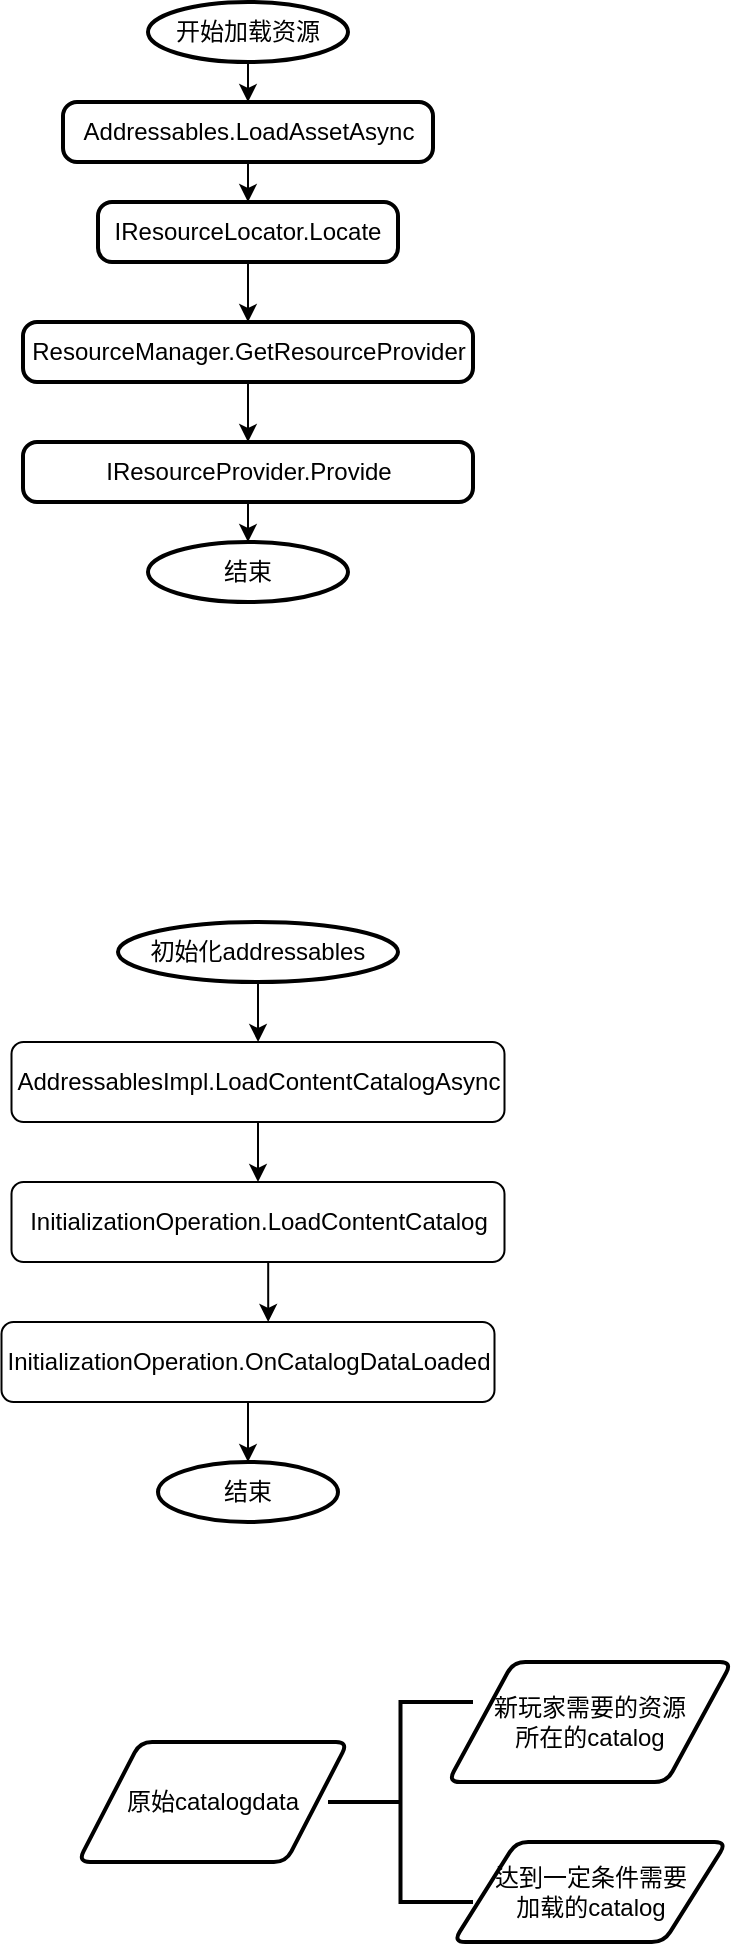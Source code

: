 <mxfile version="22.0.4" type="github">
  <diagram name="Page-1" id="2YBvvXClWsGukQMizWep">
    <mxGraphModel dx="606" dy="401" grid="1" gridSize="10" guides="1" tooltips="1" connect="1" arrows="1" fold="1" page="1" pageScale="1" pageWidth="850" pageHeight="1100" math="0" shadow="0">
      <root>
        <mxCell id="0" />
        <mxCell id="1" parent="0" />
        <mxCell id="EF8peyVJ7aTUI04MwaTn-17" style="edgeStyle=orthogonalEdgeStyle;rounded=0;orthogonalLoop=1;jettySize=auto;html=1;exitX=0.5;exitY=1;exitDx=0;exitDy=0;exitPerimeter=0;entryX=0.5;entryY=0;entryDx=0;entryDy=0;" parent="1" source="EF8peyVJ7aTUI04MwaTn-8" target="EF8peyVJ7aTUI04MwaTn-20" edge="1">
          <mxGeometry relative="1" as="geometry">
            <mxPoint x="200" y="120" as="targetPoint" />
          </mxGeometry>
        </mxCell>
        <mxCell id="EF8peyVJ7aTUI04MwaTn-8" value="开始加载资源" style="strokeWidth=2;html=1;shape=mxgraph.flowchart.start_1;whiteSpace=wrap;" parent="1" vertex="1">
          <mxGeometry x="150" y="20" width="100" height="30" as="geometry" />
        </mxCell>
        <mxCell id="EF8peyVJ7aTUI04MwaTn-18" style="edgeStyle=orthogonalEdgeStyle;rounded=0;orthogonalLoop=1;jettySize=auto;html=1;exitX=0.5;exitY=1;exitDx=0;exitDy=0;" parent="1" source="EF8peyVJ7aTUI04MwaTn-10" target="EF8peyVJ7aTUI04MwaTn-14" edge="1">
          <mxGeometry relative="1" as="geometry" />
        </mxCell>
        <mxCell id="EF8peyVJ7aTUI04MwaTn-10" value="IResourceLocator.Locate" style="rounded=1;whiteSpace=wrap;html=1;absoluteArcSize=1;arcSize=14;strokeWidth=2;" parent="1" vertex="1">
          <mxGeometry x="125" y="120" width="150" height="30" as="geometry" />
        </mxCell>
        <mxCell id="EF8peyVJ7aTUI04MwaTn-19" style="edgeStyle=orthogonalEdgeStyle;rounded=0;orthogonalLoop=1;jettySize=auto;html=1;exitX=0.5;exitY=1;exitDx=0;exitDy=0;" parent="1" source="EF8peyVJ7aTUI04MwaTn-14" target="EF8peyVJ7aTUI04MwaTn-16" edge="1">
          <mxGeometry relative="1" as="geometry" />
        </mxCell>
        <mxCell id="EF8peyVJ7aTUI04MwaTn-14" value="ResourceManager.GetResourceProvider" style="rounded=1;whiteSpace=wrap;html=1;absoluteArcSize=1;arcSize=14;strokeWidth=2;" parent="1" vertex="1">
          <mxGeometry x="87.5" y="180" width="225" height="30" as="geometry" />
        </mxCell>
        <mxCell id="EF8peyVJ7aTUI04MwaTn-16" value="IResourceProvider.Provide" style="rounded=1;whiteSpace=wrap;html=1;absoluteArcSize=1;arcSize=14;strokeWidth=2;" parent="1" vertex="1">
          <mxGeometry x="87.5" y="240" width="225" height="30" as="geometry" />
        </mxCell>
        <mxCell id="EF8peyVJ7aTUI04MwaTn-22" style="edgeStyle=orthogonalEdgeStyle;rounded=0;orthogonalLoop=1;jettySize=auto;html=1;exitX=0.5;exitY=1;exitDx=0;exitDy=0;entryX=0.5;entryY=0;entryDx=0;entryDy=0;" parent="1" source="EF8peyVJ7aTUI04MwaTn-20" target="EF8peyVJ7aTUI04MwaTn-10" edge="1">
          <mxGeometry relative="1" as="geometry" />
        </mxCell>
        <mxCell id="EF8peyVJ7aTUI04MwaTn-20" value="Addressables.LoadAssetAsync" style="rounded=1;whiteSpace=wrap;html=1;absoluteArcSize=1;arcSize=14;strokeWidth=2;" parent="1" vertex="1">
          <mxGeometry x="107.5" y="70" width="185" height="30" as="geometry" />
        </mxCell>
        <mxCell id="EF8peyVJ7aTUI04MwaTn-23" value="结束" style="strokeWidth=2;html=1;shape=mxgraph.flowchart.start_1;whiteSpace=wrap;" parent="1" vertex="1">
          <mxGeometry x="150" y="290" width="100" height="30" as="geometry" />
        </mxCell>
        <mxCell id="EF8peyVJ7aTUI04MwaTn-24" style="edgeStyle=orthogonalEdgeStyle;rounded=0;orthogonalLoop=1;jettySize=auto;html=1;exitX=0.5;exitY=1;exitDx=0;exitDy=0;entryX=0.5;entryY=0;entryDx=0;entryDy=0;entryPerimeter=0;" parent="1" source="EF8peyVJ7aTUI04MwaTn-16" target="EF8peyVJ7aTUI04MwaTn-23" edge="1">
          <mxGeometry relative="1" as="geometry" />
        </mxCell>
        <mxCell id="JVUWUl7LgnXs22Qznziy-6" style="edgeStyle=orthogonalEdgeStyle;rounded=0;orthogonalLoop=1;jettySize=auto;html=1;exitX=0.5;exitY=1;exitDx=0;exitDy=0;exitPerimeter=0;" edge="1" parent="1" source="JVUWUl7LgnXs22Qznziy-1" target="JVUWUl7LgnXs22Qznziy-2">
          <mxGeometry relative="1" as="geometry" />
        </mxCell>
        <mxCell id="JVUWUl7LgnXs22Qznziy-1" value="初始化addressables" style="strokeWidth=2;html=1;shape=mxgraph.flowchart.start_1;whiteSpace=wrap;" vertex="1" parent="1">
          <mxGeometry x="135" y="480" width="140" height="30" as="geometry" />
        </mxCell>
        <mxCell id="JVUWUl7LgnXs22Qznziy-7" style="edgeStyle=orthogonalEdgeStyle;rounded=0;orthogonalLoop=1;jettySize=auto;html=1;exitX=0.5;exitY=1;exitDx=0;exitDy=0;entryX=0.5;entryY=0;entryDx=0;entryDy=0;" edge="1" parent="1" source="JVUWUl7LgnXs22Qznziy-2" target="JVUWUl7LgnXs22Qznziy-3">
          <mxGeometry relative="1" as="geometry" />
        </mxCell>
        <mxCell id="JVUWUl7LgnXs22Qznziy-2" value="AddressablesImpl.LoadContentCatalogAsync" style="rounded=1;whiteSpace=wrap;html=1;" vertex="1" parent="1">
          <mxGeometry x="81.75" y="540" width="246.5" height="40" as="geometry" />
        </mxCell>
        <mxCell id="JVUWUl7LgnXs22Qznziy-3" value="InitializationOperation.LoadContentCatalog" style="rounded=1;whiteSpace=wrap;html=1;" vertex="1" parent="1">
          <mxGeometry x="81.75" y="610" width="246.5" height="40" as="geometry" />
        </mxCell>
        <mxCell id="JVUWUl7LgnXs22Qznziy-4" value="InitializationOperation.OnCatalogDataLoaded" style="rounded=1;whiteSpace=wrap;html=1;" vertex="1" parent="1">
          <mxGeometry x="76.75" y="680" width="246.5" height="40" as="geometry" />
        </mxCell>
        <mxCell id="JVUWUl7LgnXs22Qznziy-5" value="结束" style="strokeWidth=2;html=1;shape=mxgraph.flowchart.start_1;whiteSpace=wrap;" vertex="1" parent="1">
          <mxGeometry x="155" y="750" width="90" height="30" as="geometry" />
        </mxCell>
        <mxCell id="JVUWUl7LgnXs22Qznziy-11" style="edgeStyle=orthogonalEdgeStyle;rounded=0;orthogonalLoop=1;jettySize=auto;html=1;exitX=0.5;exitY=1;exitDx=0;exitDy=0;entryX=0.541;entryY=0;entryDx=0;entryDy=0;entryPerimeter=0;" edge="1" parent="1" source="JVUWUl7LgnXs22Qznziy-3" target="JVUWUl7LgnXs22Qznziy-4">
          <mxGeometry relative="1" as="geometry" />
        </mxCell>
        <mxCell id="JVUWUl7LgnXs22Qznziy-12" style="edgeStyle=orthogonalEdgeStyle;rounded=0;orthogonalLoop=1;jettySize=auto;html=1;exitX=0.5;exitY=1;exitDx=0;exitDy=0;entryX=0.5;entryY=0;entryDx=0;entryDy=0;entryPerimeter=0;" edge="1" parent="1" source="JVUWUl7LgnXs22Qznziy-4" target="JVUWUl7LgnXs22Qznziy-5">
          <mxGeometry relative="1" as="geometry" />
        </mxCell>
        <mxCell id="JVUWUl7LgnXs22Qznziy-13" value="原始catalogdata" style="shape=parallelogram;html=1;strokeWidth=2;perimeter=parallelogramPerimeter;whiteSpace=wrap;rounded=1;arcSize=12;size=0.23;" vertex="1" parent="1">
          <mxGeometry x="115" y="890" width="135" height="60" as="geometry" />
        </mxCell>
        <mxCell id="JVUWUl7LgnXs22Qznziy-14" value="" style="strokeWidth=2;html=1;shape=mxgraph.flowchart.annotation_2;align=left;labelPosition=right;pointerEvents=1;" vertex="1" parent="1">
          <mxGeometry x="240" y="870" width="72.5" height="100" as="geometry" />
        </mxCell>
        <mxCell id="JVUWUl7LgnXs22Qznziy-15" value="新玩家需要的资源&lt;br&gt;所在的catalog" style="shape=parallelogram;html=1;strokeWidth=2;perimeter=parallelogramPerimeter;whiteSpace=wrap;rounded=1;arcSize=12;size=0.23;" vertex="1" parent="1">
          <mxGeometry x="300" y="850" width="142" height="60" as="geometry" />
        </mxCell>
        <mxCell id="JVUWUl7LgnXs22Qznziy-16" value="达到一定条件需要&lt;br&gt;加载的catalog" style="shape=parallelogram;html=1;strokeWidth=2;perimeter=parallelogramPerimeter;whiteSpace=wrap;rounded=1;arcSize=12;size=0.23;" vertex="1" parent="1">
          <mxGeometry x="302.63" y="940" width="136.75" height="50" as="geometry" />
        </mxCell>
      </root>
    </mxGraphModel>
  </diagram>
</mxfile>
